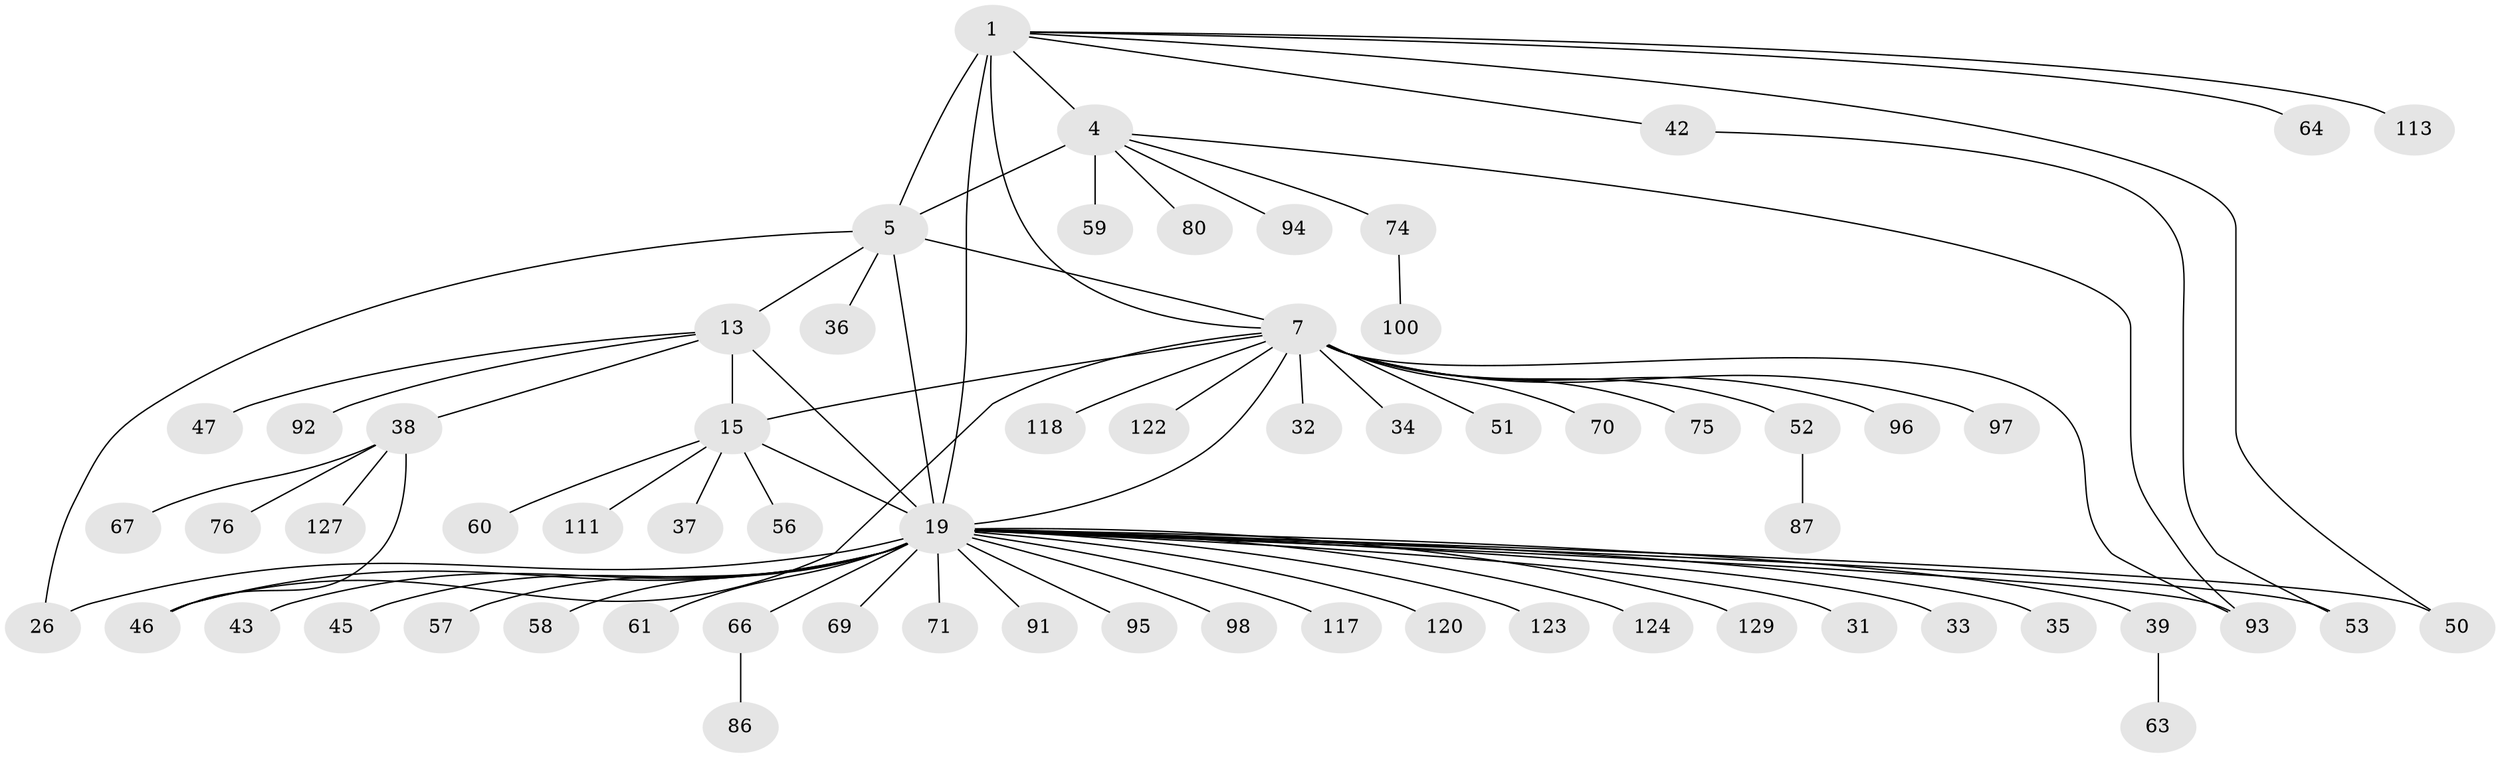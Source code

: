 // original degree distribution, {5: 0.03875968992248062, 7: 0.031007751937984496, 11: 0.03875968992248062, 10: 0.023255813953488372, 9: 0.023255813953488372, 6: 0.03875968992248062, 8: 0.015503875968992248, 12: 0.015503875968992248, 15: 0.007751937984496124, 14: 0.007751937984496124, 2: 0.14728682170542637, 1: 0.5658914728682171, 3: 0.03875968992248062, 4: 0.007751937984496124}
// Generated by graph-tools (version 1.1) at 2025/15/03/09/25 04:15:46]
// undirected, 64 vertices, 77 edges
graph export_dot {
graph [start="1"]
  node [color=gray90,style=filled];
  1 [super="+2+3"];
  4;
  5 [super="+6+107+108"];
  7 [super="+10+8+105+9"];
  13 [super="+14+17+121+44"];
  15 [super="+125+82+18+16+65+103+54"];
  19 [super="+22+21+20+24"];
  26 [super="+29+27+90"];
  31 [super="+55"];
  32;
  33 [super="+73"];
  34;
  35;
  36;
  37;
  38;
  39;
  42;
  43 [super="+106"];
  45;
  46 [super="+109"];
  47;
  50;
  51;
  52;
  53;
  56;
  57;
  58;
  59;
  60;
  61;
  63;
  64;
  66 [super="+126"];
  67;
  69;
  70;
  71 [super="+101"];
  74 [super="+110"];
  75;
  76;
  80;
  86;
  87;
  91;
  92;
  93 [super="+102"];
  94;
  95;
  96;
  97;
  98;
  100;
  111;
  113;
  117;
  118;
  120;
  122;
  123;
  124;
  127;
  129;
  1 -- 4 [weight=3];
  1 -- 5 [weight=6];
  1 -- 113;
  1 -- 42;
  1 -- 64;
  1 -- 50;
  1 -- 19 [weight=2];
  1 -- 7;
  4 -- 5 [weight=2];
  4 -- 59;
  4 -- 74;
  4 -- 80;
  4 -- 93;
  4 -- 94;
  5 -- 36;
  5 -- 26;
  5 -- 19;
  5 -- 13;
  5 -- 7;
  7 -- 70;
  7 -- 19 [weight=2];
  7 -- 32;
  7 -- 34;
  7 -- 46;
  7 -- 51;
  7 -- 52;
  7 -- 75;
  7 -- 93;
  7 -- 118;
  7 -- 96;
  7 -- 97;
  7 -- 122;
  7 -- 15;
  13 -- 15 [weight=9];
  13 -- 38;
  13 -- 47;
  13 -- 19 [weight=2];
  13 -- 92;
  15 -- 56;
  15 -- 111;
  15 -- 19 [weight=3];
  15 -- 37;
  15 -- 60;
  19 -- 66;
  19 -- 69;
  19 -- 39;
  19 -- 117;
  19 -- 95;
  19 -- 93;
  19 -- 57;
  19 -- 129;
  19 -- 71;
  19 -- 26 [weight=9];
  19 -- 91;
  19 -- 31;
  19 -- 33;
  19 -- 98;
  19 -- 43;
  19 -- 45;
  19 -- 46;
  19 -- 50;
  19 -- 53;
  19 -- 120;
  19 -- 58;
  19 -- 123;
  19 -- 124;
  19 -- 61;
  19 -- 35;
  38 -- 46;
  38 -- 67;
  38 -- 76;
  38 -- 127;
  39 -- 63;
  42 -- 53;
  52 -- 87;
  66 -- 86;
  74 -- 100;
}
